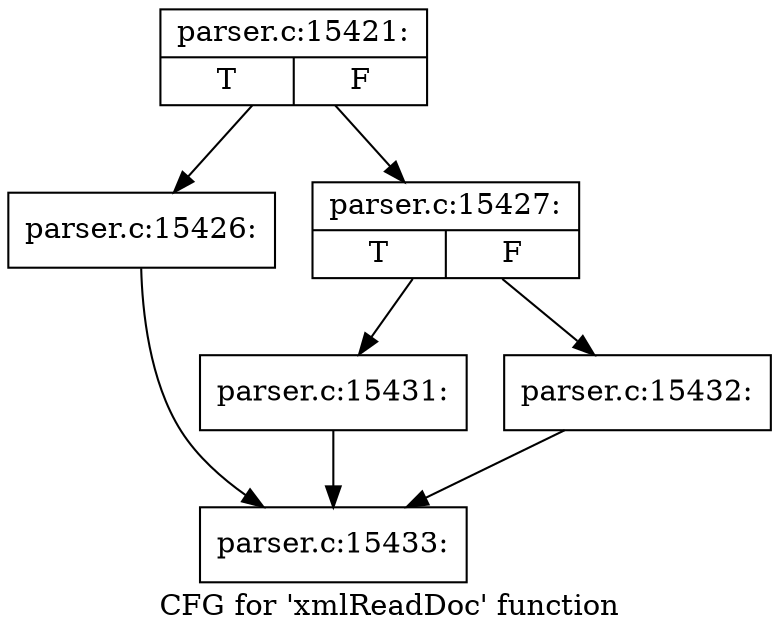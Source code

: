 digraph "CFG for 'xmlReadDoc' function" {
	label="CFG for 'xmlReadDoc' function";

	Node0x5fadde0 [shape=record,label="{parser.c:15421:|{<s0>T|<s1>F}}"];
	Node0x5fadde0 -> Node0x5fc9780;
	Node0x5fadde0 -> Node0x5fc97d0;
	Node0x5fc9780 [shape=record,label="{parser.c:15426:}"];
	Node0x5fc9780 -> Node0x5fc7990;
	Node0x5fc97d0 [shape=record,label="{parser.c:15427:|{<s0>T|<s1>F}}"];
	Node0x5fc97d0 -> Node0x5fc9f00;
	Node0x5fc97d0 -> Node0x5fc9f50;
	Node0x5fc9f00 [shape=record,label="{parser.c:15431:}"];
	Node0x5fc9f00 -> Node0x5fc7990;
	Node0x5fc9f50 [shape=record,label="{parser.c:15432:}"];
	Node0x5fc9f50 -> Node0x5fc7990;
	Node0x5fc7990 [shape=record,label="{parser.c:15433:}"];
}
